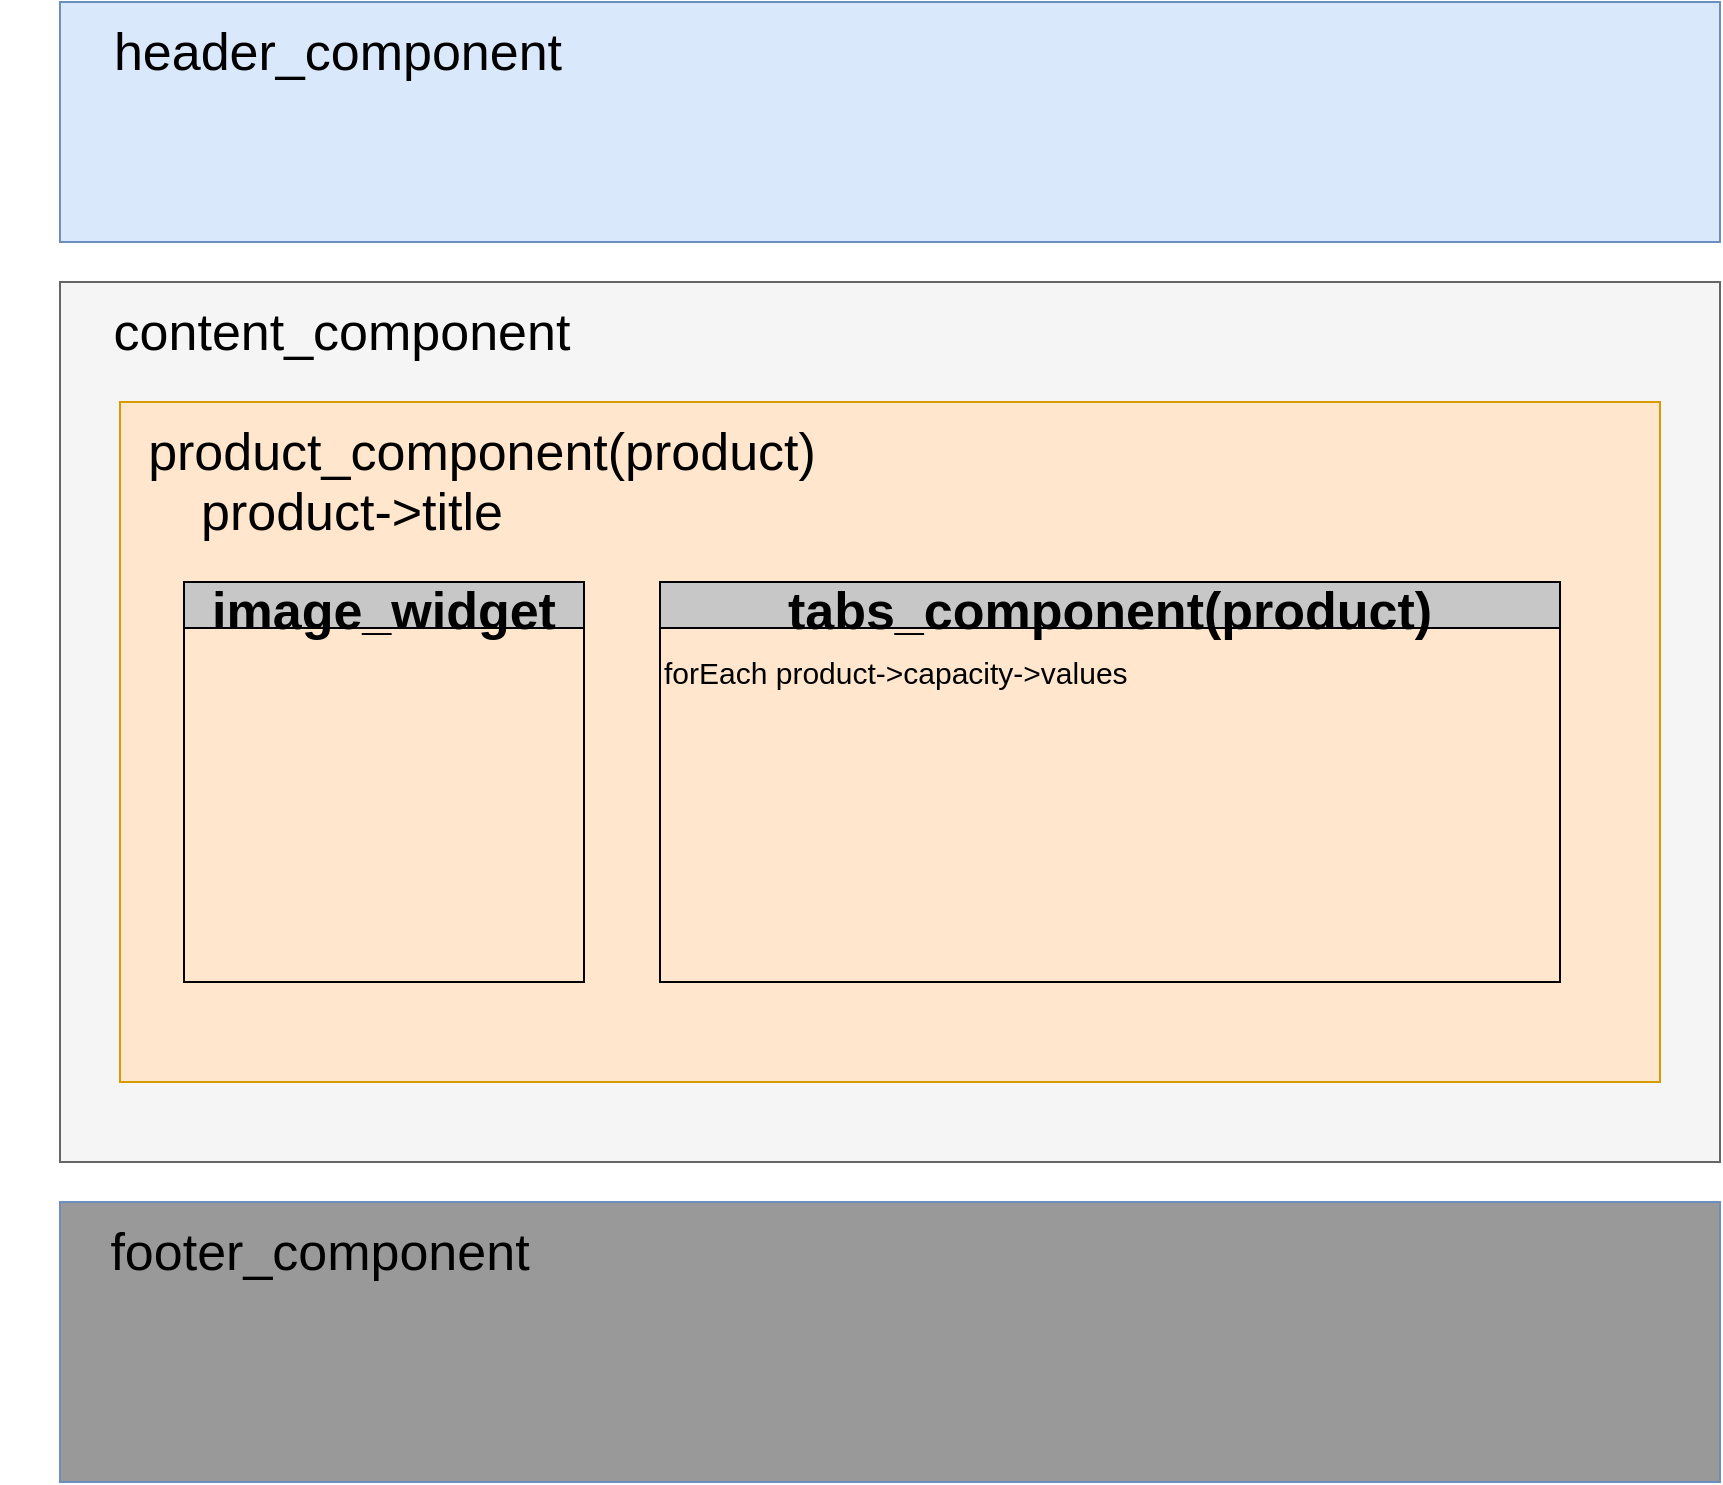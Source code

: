 <mxfile version="20.2.8" type="device"><diagram id="v-ctYtTsQUQV5Xhku87Z" name="Page-1"><mxGraphModel dx="887" dy="568" grid="1" gridSize="10" guides="1" tooltips="1" connect="1" arrows="1" fold="1" page="1" pageScale="1" pageWidth="1169" pageHeight="827" math="0" shadow="0"><root><mxCell id="0"/><mxCell id="1" parent="0"/><mxCell id="5Qf2Va1IJt0bGylVVyKV-1" value="" style="rounded=0;whiteSpace=wrap;html=1;fontSize=33;fillColor=#dae8fc;strokeColor=#6c8ebf;" parent="1" vertex="1"><mxGeometry x="170" y="40" width="830" height="120" as="geometry"/></mxCell><mxCell id="5Qf2Va1IJt0bGylVVyKV-2" value="" style="rounded=0;whiteSpace=wrap;html=1;fontSize=33;fillColor=#999999;strokeColor=#6c8ebf;" parent="1" vertex="1"><mxGeometry x="170" y="640" width="830" height="140" as="geometry"/></mxCell><mxCell id="5Qf2Va1IJt0bGylVVyKV-4" value="" style="rounded=0;whiteSpace=wrap;html=1;fontSize=33;fillColor=#f5f5f5;fontColor=#333333;strokeColor=#666666;" parent="1" vertex="1"><mxGeometry x="170" y="180" width="830" height="440" as="geometry"/></mxCell><mxCell id="5Qf2Va1IJt0bGylVVyKV-5" value="content_component" style="text;html=1;strokeColor=none;fillColor=none;align=center;verticalAlign=middle;whiteSpace=wrap;rounded=0;fontSize=26;" parent="1" vertex="1"><mxGeometry x="162" y="190" width="298" height="30" as="geometry"/></mxCell><mxCell id="5Qf2Va1IJt0bGylVVyKV-6" value="header_component" style="text;html=1;strokeColor=none;fillColor=none;align=center;verticalAlign=middle;whiteSpace=wrap;rounded=0;fontSize=26;" parent="1" vertex="1"><mxGeometry x="154" y="50" width="310" height="30" as="geometry"/></mxCell><mxCell id="5Qf2Va1IJt0bGylVVyKV-7" value="footer_component" style="text;html=1;strokeColor=none;fillColor=none;align=center;verticalAlign=middle;whiteSpace=wrap;rounded=0;fontSize=26;" parent="1" vertex="1"><mxGeometry x="140" y="650" width="320" height="30" as="geometry"/></mxCell><mxCell id="5Qf2Va1IJt0bGylVVyKV-8" value="" style="rounded=0;whiteSpace=wrap;html=1;fontSize=26;fillColor=#ffe6cc;strokeColor=#d79b00;" parent="1" vertex="1"><mxGeometry x="200" y="240" width="770" height="340" as="geometry"/></mxCell><mxCell id="5Qf2Va1IJt0bGylVVyKV-9" value="product_component(product)" style="text;html=1;strokeColor=none;fillColor=none;align=center;verticalAlign=middle;whiteSpace=wrap;rounded=0;fontSize=26;" parent="1" vertex="1"><mxGeometry x="232" y="250" width="298" height="30" as="geometry"/></mxCell><mxCell id="5Qf2Va1IJt0bGylVVyKV-11" value="product-&amp;gt;title" style="text;html=1;strokeColor=none;fillColor=none;align=center;verticalAlign=middle;whiteSpace=wrap;rounded=0;fontSize=26;" parent="1" vertex="1"><mxGeometry x="232" y="280" width="168" height="30" as="geometry"/></mxCell><mxCell id="5Qf2Va1IJt0bGylVVyKV-13" value="image_widget" style="swimlane;fontSize=26;fillColor=#C7C7C7;" parent="1" vertex="1"><mxGeometry x="232" y="330" width="200" height="200" as="geometry"/></mxCell><mxCell id="5Qf2Va1IJt0bGylVVyKV-14" value="tabs_component(product)" style="swimlane;fontSize=26;fillColor=#C7C7C7;" parent="1" vertex="1"><mxGeometry x="470" y="330" width="450" height="200" as="geometry"/></mxCell><mxCell id="5Qf2Va1IJt0bGylVVyKV-16" value="forEach product-&amp;gt;capacity-&amp;gt;values&lt;br&gt;&lt;span style=&quot;white-space: pre;&quot;&gt;&#9;&lt;/span&gt;" style="text;html=1;strokeColor=none;fillColor=none;align=left;verticalAlign=top;whiteSpace=wrap;rounded=0;fontSize=15;" parent="1" vertex="1"><mxGeometry x="470" y="360" width="350" height="140" as="geometry"/></mxCell></root></mxGraphModel></diagram></mxfile>